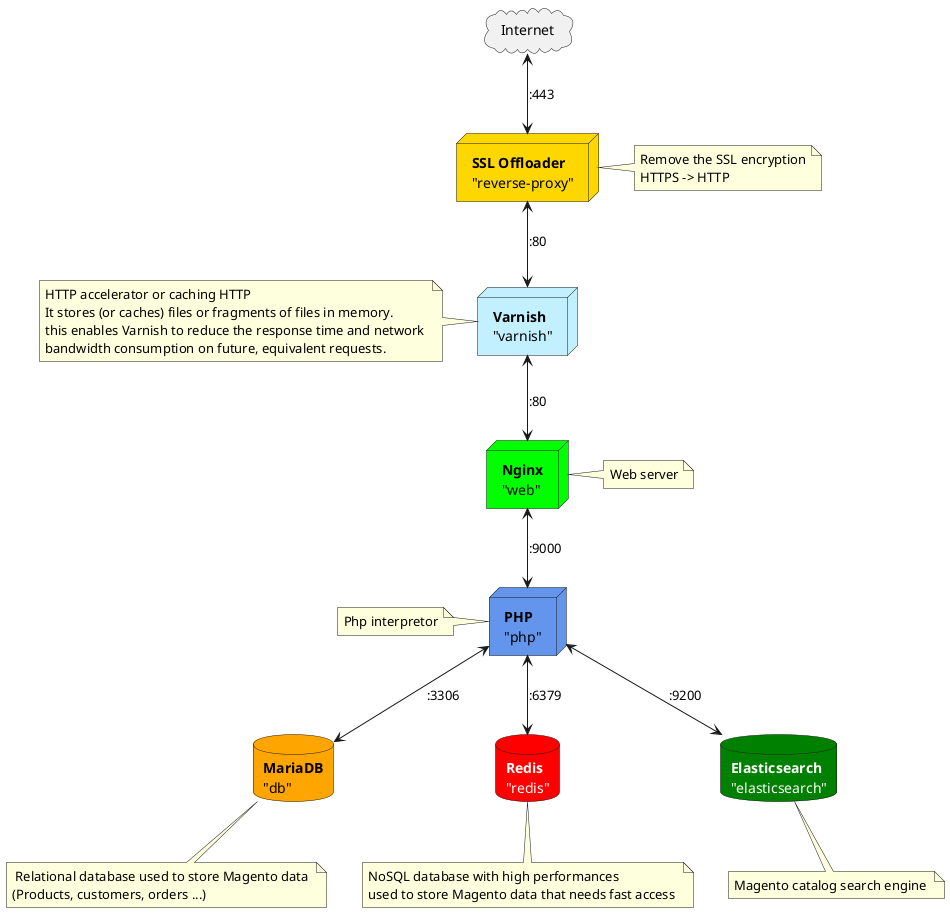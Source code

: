 @startuml
' skinparam linetype ortho

cloud Internet as internet

node ssl #gold [
 <b>SSL Offloader
 "reverse-proxy"
]
note right of ssl
  Remove the SSL encryption
  HTTPS -> HTTP
end note

internet <-down-> ssl: ":443"

node Varnish #application [
 <b>Varnish
 "varnish"
]

note left of Varnish
   HTTP accelerator or caching HTTP
   It stores (or caches) files or fragments of files in memory. 
   this enables Varnish to reduce the response time and network 
   bandwidth consumption on future, equivalent requests.
end note

ssl <-down-> Varnish: ":80"

node Nginx #lime[
 <b>Nginx
 "web"
]

note right of Nginx
   Web server
end note

Varnish <-down-> Nginx: ":80"

node Php #cornflowerblue [
 <b>PHP
 "php"
]

note left of Php
   Php interpretor
end note

Nginx <-down-> Php: ":9000"

database MariaDB #orange[
 <b>MariaDB
 "db"
]

note bottom of MariaDB
   Relational database used to store Magento data 
  (Products, customers, orders ...)
end note

Php <-down-> MariaDB: ":3306"

database Redis #red;text:white [
 <b>Redis
 "redis"
]

note bottom of Redis
   NoSQL database with high performances 
   used to store Magento data that needs fast access 
end note

Php <-down-> Redis: ":6379"

database Elasticsearch #green;text:white [
 <b>Elasticsearch
 "elasticsearch"
]

note bottom of Elasticsearch
    Magento catalog search engine 
end note

Php <-down-> Elasticsearch: ":9200"
@enduml